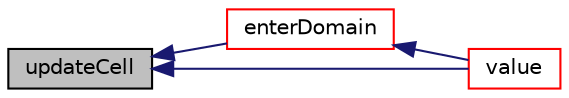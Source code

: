 digraph "updateCell"
{
  bgcolor="transparent";
  edge [fontname="Helvetica",fontsize="10",labelfontname="Helvetica",labelfontsize="10"];
  node [fontname="Helvetica",fontsize="10",shape=record];
  rankdir="LR";
  Node1 [label="updateCell",height=0.2,width=0.4,color="black", fillcolor="grey75", style="filled", fontcolor="black"];
  Node1 -> Node2 [dir="back",color="midnightblue",fontsize="10",style="solid",fontname="Helvetica"];
  Node2 [label="enterDomain",height=0.2,width=0.4,color="red",URL="$a02432.html#a30e56f2d774aeb55f5bab9973ba1c96c",tooltip="Reverse of leaveDomain. "];
  Node2 -> Node3 [dir="back",color="midnightblue",fontsize="10",style="solid",fontname="Helvetica"];
  Node3 [label="value",height=0.2,width=0.4,color="red",URL="$a02432.html#a0e828b77f1a98d821785957638b0d070",tooltip="Return value. "];
  Node1 -> Node3 [dir="back",color="midnightblue",fontsize="10",style="solid",fontname="Helvetica"];
}
